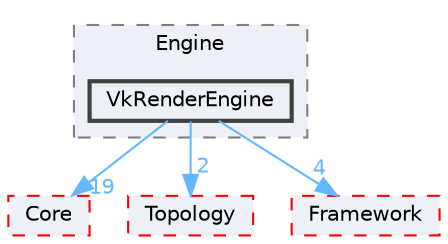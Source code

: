 digraph "E:/Peridyno/peridyno/src/Rendering/Engine/VkRenderEngine"
{
 // LATEX_PDF_SIZE
  bgcolor="transparent";
  edge [fontname=Helvetica,fontsize=10,labelfontname=Helvetica,labelfontsize=10];
  node [fontname=Helvetica,fontsize=10,shape=box,height=0.2,width=0.4];
  compound=true
  subgraph clusterdir_fd99e55d6b411c0ce18a6e0623a054ed {
    graph [ bgcolor="#edf0f7", pencolor="grey50", label="Engine", fontname=Helvetica,fontsize=10 style="filled,dashed", URL="dir_fd99e55d6b411c0ce18a6e0623a054ed.html",tooltip=""]
  dir_d21d5f530add5e50c87a4cbff5e481d0 [label="VkRenderEngine", fillcolor="#edf0f7", color="grey25", style="filled,bold", URL="dir_d21d5f530add5e50c87a4cbff5e481d0.html",tooltip=""];
  }
  dir_3e9476288c0c22cbcea08ca5b8b8c190 [label="Core", fillcolor="#edf0f7", color="red", style="filled,dashed", URL="dir_3e9476288c0c22cbcea08ca5b8b8c190.html",tooltip=""];
  dir_d79986e58178c8ff2b3bf391fc431f24 [label="Topology", fillcolor="#edf0f7", color="red", style="filled,dashed", URL="dir_d79986e58178c8ff2b3bf391fc431f24.html",tooltip=""];
  dir_c2c045169feb12a9231cac4869e44751 [label="Framework", fillcolor="#edf0f7", color="red", style="filled,dashed", URL="dir_c2c045169feb12a9231cac4869e44751.html",tooltip=""];
  dir_d21d5f530add5e50c87a4cbff5e481d0->dir_3e9476288c0c22cbcea08ca5b8b8c190 [headlabel="19", labeldistance=1.5 headhref="dir_000079_000012.html" href="dir_000079_000012.html" color="steelblue1" fontcolor="steelblue1"];
  dir_d21d5f530add5e50c87a4cbff5e481d0->dir_c2c045169feb12a9231cac4869e44751 [headlabel="4", labeldistance=1.5 headhref="dir_000079_000022.html" href="dir_000079_000022.html" color="steelblue1" fontcolor="steelblue1"];
  dir_d21d5f530add5e50c87a4cbff5e481d0->dir_d79986e58178c8ff2b3bf391fc431f24 [headlabel="2", labeldistance=1.5 headhref="dir_000079_000074.html" href="dir_000079_000074.html" color="steelblue1" fontcolor="steelblue1"];
}
